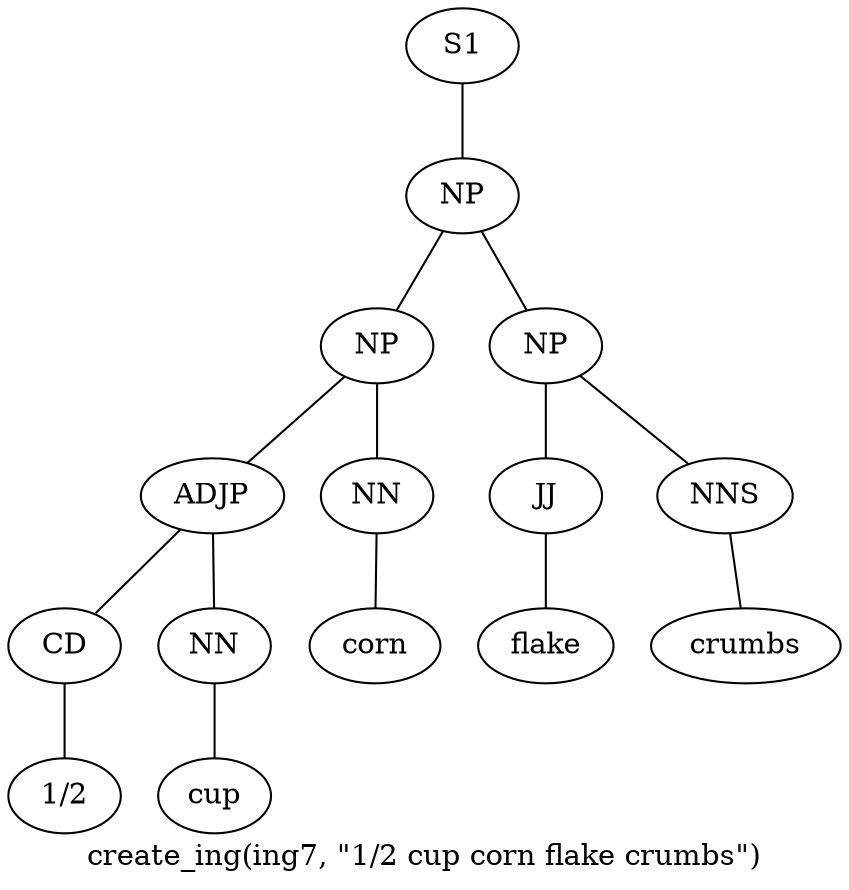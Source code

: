graph SyntaxGraph {
	label = "create_ing(ing7, \"1/2 cup corn flake crumbs\")";
	Node0 [label="S1"];
	Node1 [label="NP"];
	Node2 [label="NP"];
	Node3 [label="ADJP"];
	Node4 [label="CD"];
	Node5 [label="1/2"];
	Node6 [label="NN"];
	Node7 [label="cup"];
	Node8 [label="NN"];
	Node9 [label="corn"];
	Node10 [label="NP"];
	Node11 [label="JJ"];
	Node12 [label="flake"];
	Node13 [label="NNS"];
	Node14 [label="crumbs"];

	Node0 -- Node1;
	Node1 -- Node2;
	Node1 -- Node10;
	Node2 -- Node3;
	Node2 -- Node8;
	Node3 -- Node4;
	Node3 -- Node6;
	Node4 -- Node5;
	Node6 -- Node7;
	Node8 -- Node9;
	Node10 -- Node11;
	Node10 -- Node13;
	Node11 -- Node12;
	Node13 -- Node14;
}